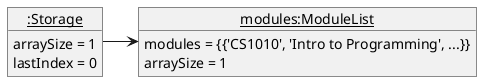 @startuml
hide circle
skinparam classAttributeIconSize 0

object "__:Storage__" as storage
object "__modules:ModuleList__" as modules

storage : arraySize = 1
storage : lastIndex = 0

modules : modules = {{'CS1010', 'Intro to Programming', ...}}
modules : arraySize = 1

storage -> modules
@enduml
